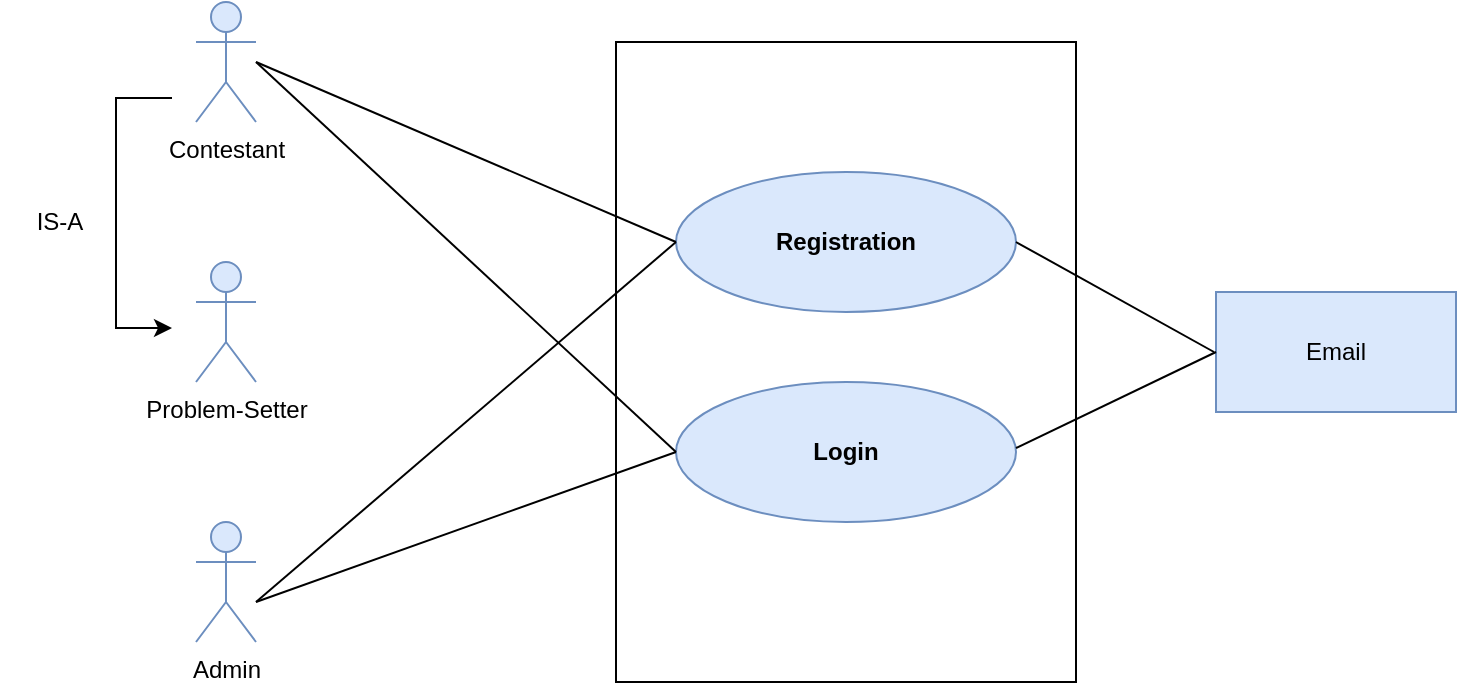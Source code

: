 <mxfile version="24.0.8" type="device">
  <diagram id="34tMNDSxiZnp1Q9O9vpT" name="Page-1">
    <mxGraphModel dx="1050" dy="565" grid="0" gridSize="10" guides="1" tooltips="1" connect="1" arrows="1" fold="1" page="1" pageScale="1" pageWidth="850" pageHeight="1100" math="0" shadow="0">
      <root>
        <mxCell id="0" />
        <mxCell id="1" parent="0" />
        <mxCell id="ld7L4tH0pAp1pdnOrFHv-1" value="" style="rounded=0;whiteSpace=wrap;html=1;" parent="1" vertex="1">
          <mxGeometry x="340" y="140" width="230" height="320" as="geometry" />
        </mxCell>
        <mxCell id="ld7L4tH0pAp1pdnOrFHv-2" value="&lt;b&gt;Registration&lt;/b&gt;" style="ellipse;whiteSpace=wrap;html=1;fillColor=#dae8fc;strokeColor=#6c8ebf;" parent="1" vertex="1">
          <mxGeometry x="370" y="205" width="170" height="70" as="geometry" />
        </mxCell>
        <mxCell id="ld7L4tH0pAp1pdnOrFHv-3" value="&lt;b&gt;Login&lt;/b&gt;" style="ellipse;whiteSpace=wrap;html=1;fillColor=#dae8fc;strokeColor=#6c8ebf;" parent="1" vertex="1">
          <mxGeometry x="370" y="310" width="170" height="70" as="geometry" />
        </mxCell>
        <mxCell id="ld7L4tH0pAp1pdnOrFHv-5" value="Contestant" style="shape=umlActor;verticalLabelPosition=bottom;verticalAlign=top;html=1;outlineConnect=0;fillColor=#dae8fc;strokeColor=#6c8ebf;" parent="1" vertex="1">
          <mxGeometry x="130" y="120" width="30" height="60" as="geometry" />
        </mxCell>
        <mxCell id="ld7L4tH0pAp1pdnOrFHv-6" value="Problem-Setter" style="shape=umlActor;verticalLabelPosition=bottom;verticalAlign=top;html=1;outlineConnect=0;fillColor=#dae8fc;strokeColor=#6c8ebf;" parent="1" vertex="1">
          <mxGeometry x="130" y="250" width="30" height="60" as="geometry" />
        </mxCell>
        <mxCell id="ld7L4tH0pAp1pdnOrFHv-7" value="Admin" style="shape=umlActor;verticalLabelPosition=bottom;verticalAlign=top;html=1;outlineConnect=0;fillColor=#dae8fc;strokeColor=#6c8ebf;" parent="1" vertex="1">
          <mxGeometry x="130" y="380" width="30" height="60" as="geometry" />
        </mxCell>
        <mxCell id="ld7L4tH0pAp1pdnOrFHv-8" value="" style="endArrow=none;html=1;rounded=0;entryX=0;entryY=0.5;entryDx=0;entryDy=0;" parent="1" target="ld7L4tH0pAp1pdnOrFHv-2" edge="1">
          <mxGeometry width="50" height="50" relative="1" as="geometry">
            <mxPoint x="160" y="150" as="sourcePoint" />
            <mxPoint x="220" y="120" as="targetPoint" />
          </mxGeometry>
        </mxCell>
        <mxCell id="ld7L4tH0pAp1pdnOrFHv-10" value="" style="endArrow=none;html=1;rounded=0;entryX=0;entryY=0.5;entryDx=0;entryDy=0;" parent="1" target="ld7L4tH0pAp1pdnOrFHv-3" edge="1">
          <mxGeometry width="50" height="50" relative="1" as="geometry">
            <mxPoint x="160" y="150" as="sourcePoint" />
            <mxPoint x="380" y="215" as="targetPoint" />
          </mxGeometry>
        </mxCell>
        <mxCell id="ld7L4tH0pAp1pdnOrFHv-13" value="" style="endArrow=none;html=1;rounded=0;entryX=0;entryY=0.5;entryDx=0;entryDy=0;" parent="1" target="ld7L4tH0pAp1pdnOrFHv-2" edge="1">
          <mxGeometry width="50" height="50" relative="1" as="geometry">
            <mxPoint x="160" y="420" as="sourcePoint" />
            <mxPoint x="210" y="370" as="targetPoint" />
          </mxGeometry>
        </mxCell>
        <mxCell id="ld7L4tH0pAp1pdnOrFHv-14" value="" style="endArrow=none;html=1;rounded=0;entryX=0;entryY=0.5;entryDx=0;entryDy=0;" parent="1" target="ld7L4tH0pAp1pdnOrFHv-3" edge="1">
          <mxGeometry width="50" height="50" relative="1" as="geometry">
            <mxPoint x="160" y="420" as="sourcePoint" />
            <mxPoint x="370" y="300" as="targetPoint" />
          </mxGeometry>
        </mxCell>
        <mxCell id="ld7L4tH0pAp1pdnOrFHv-17" value="Email" style="rounded=0;whiteSpace=wrap;html=1;fillColor=#dae8fc;strokeColor=#6c8ebf;" parent="1" vertex="1">
          <mxGeometry x="640" y="265" width="120" height="60" as="geometry" />
        </mxCell>
        <mxCell id="ld7L4tH0pAp1pdnOrFHv-19" value="" style="endArrow=none;html=1;rounded=0;exitX=1;exitY=0.5;exitDx=0;exitDy=0;" parent="1" edge="1" source="ld7L4tH0pAp1pdnOrFHv-2">
          <mxGeometry width="50" height="50" relative="1" as="geometry">
            <mxPoint x="541" y="208" as="sourcePoint" />
            <mxPoint x="639" y="295" as="targetPoint" />
          </mxGeometry>
        </mxCell>
        <mxCell id="16yHXlbfbFfVIrQRVXi_-1" value="" style="edgeStyle=orthogonalEdgeStyle;rounded=0;orthogonalLoop=1;jettySize=auto;html=1;" parent="1" edge="1">
          <mxGeometry relative="1" as="geometry">
            <Array as="points">
              <mxPoint x="90" y="168" />
              <mxPoint x="90" y="283" />
            </Array>
            <mxPoint x="118" y="168" as="sourcePoint" />
            <mxPoint x="118" y="283" as="targetPoint" />
          </mxGeometry>
        </mxCell>
        <mxCell id="16yHXlbfbFfVIrQRVXi_-2" value="IS-A" style="text;html=1;align=center;verticalAlign=middle;whiteSpace=wrap;rounded=0;" parent="1" vertex="1">
          <mxGeometry x="32" y="215" width="60" height="30" as="geometry" />
        </mxCell>
        <mxCell id="Y_mplF_B-PIdWN10JmKz-2" value="" style="endArrow=none;html=1;rounded=0;" edge="1" parent="1">
          <mxGeometry width="50" height="50" relative="1" as="geometry">
            <mxPoint x="540" y="343" as="sourcePoint" />
            <mxPoint x="640" y="295" as="targetPoint" />
          </mxGeometry>
        </mxCell>
      </root>
    </mxGraphModel>
  </diagram>
</mxfile>
